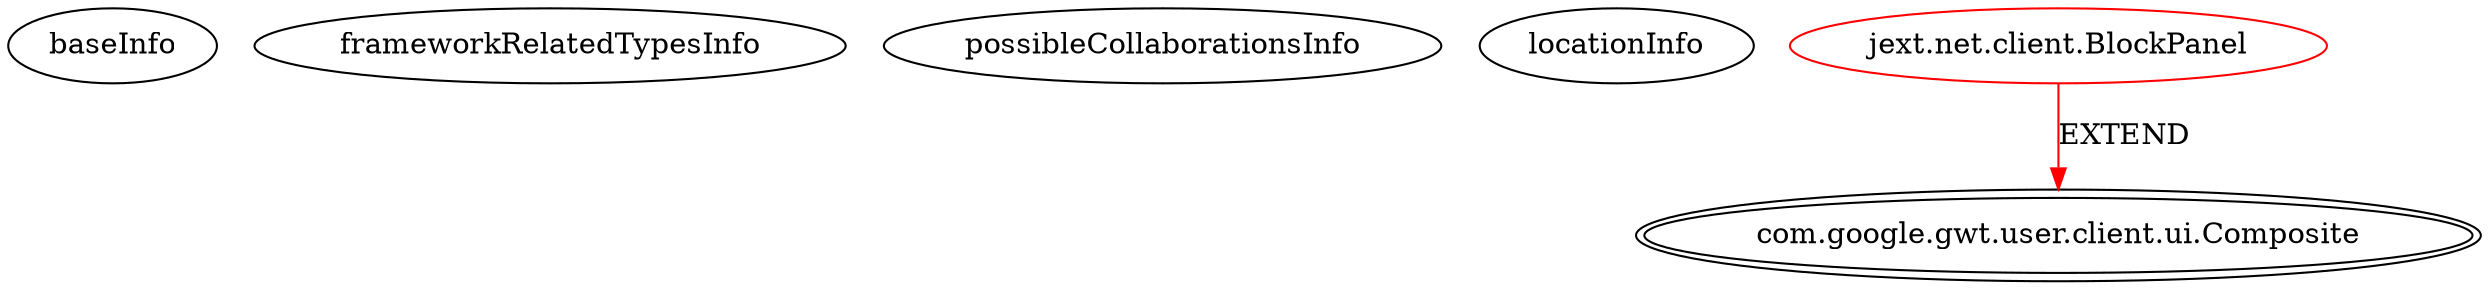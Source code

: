digraph {
baseInfo[graphId=4320,category="extension_graph",isAnonymous=false,possibleRelation=false]
frameworkRelatedTypesInfo[0="com.google.gwt.user.client.ui.Composite"]
possibleCollaborationsInfo[]
locationInfo[projectName="puxapuak-jext",filePath="/puxapuak-jext/jext-master/jext/src/jext/net/client/BlockPanel.java",contextSignature="BlockPanel",graphId="4320"]
0[label="jext.net.client.BlockPanel",vertexType="ROOT_CLIENT_CLASS_DECLARATION",isFrameworkType=false,color=red]
1[label="com.google.gwt.user.client.ui.Composite",vertexType="FRAMEWORK_CLASS_TYPE",isFrameworkType=true,peripheries=2]
0->1[label="EXTEND",color=red]
}
